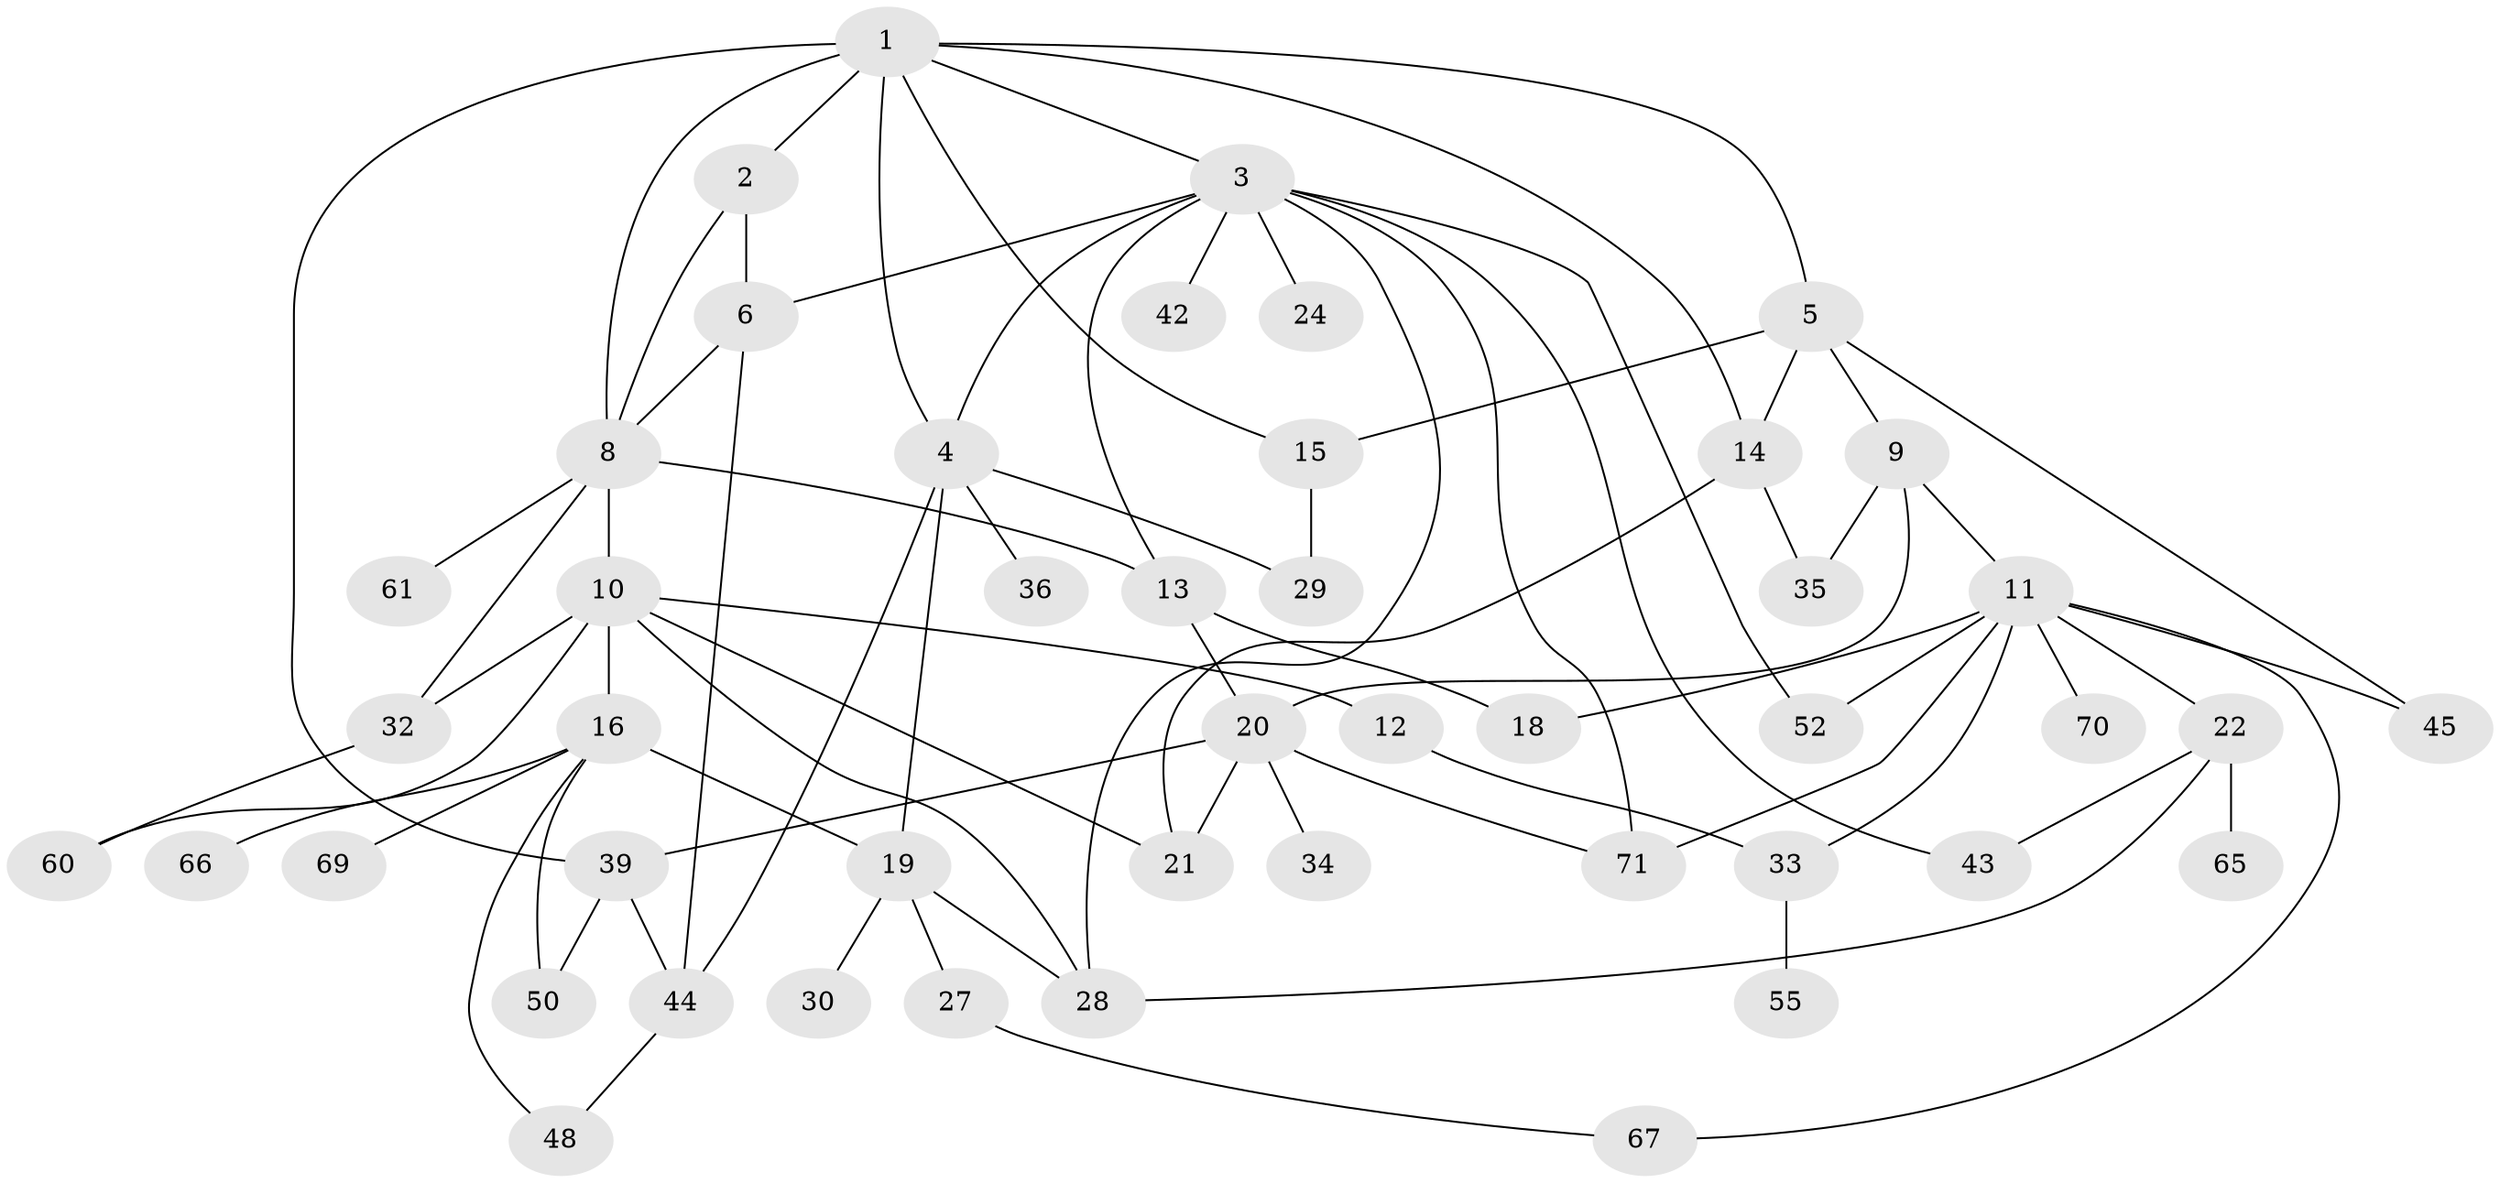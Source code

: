 // Generated by graph-tools (version 1.1) at 2025/23/03/03/25 07:23:32]
// undirected, 47 vertices, 77 edges
graph export_dot {
graph [start="1"]
  node [color=gray90,style=filled];
  1;
  2 [super="+54"];
  3 [super="+7"];
  4 [super="+23"];
  5 [super="+26"];
  6 [super="+51"];
  8 [super="+17"];
  9 [super="+31"];
  10 [super="+41"];
  11 [super="+53"];
  12;
  13 [super="+46"];
  14 [super="+49"];
  15 [super="+59"];
  16 [super="+64"];
  18;
  19 [super="+25"];
  20 [super="+38"];
  21;
  22 [super="+40"];
  24;
  27 [super="+56"];
  28 [super="+58"];
  29 [super="+63"];
  30;
  32 [super="+68"];
  33;
  34 [super="+37"];
  35 [super="+57"];
  36;
  39 [super="+47"];
  42;
  43 [super="+62"];
  44;
  45;
  48;
  50;
  52;
  55;
  60;
  61;
  65;
  66;
  67;
  69;
  70;
  71;
  1 -- 2;
  1 -- 3;
  1 -- 4;
  1 -- 5;
  1 -- 8;
  1 -- 15;
  1 -- 39;
  1 -- 14;
  2 -- 8;
  2 -- 6;
  3 -- 6;
  3 -- 71;
  3 -- 52;
  3 -- 24;
  3 -- 42;
  3 -- 43;
  3 -- 13;
  3 -- 4;
  3 -- 28;
  4 -- 29;
  4 -- 36;
  4 -- 44;
  4 -- 19;
  5 -- 9;
  5 -- 14;
  5 -- 15;
  5 -- 45;
  6 -- 8;
  6 -- 44;
  8 -- 10;
  8 -- 32;
  8 -- 61;
  8 -- 13;
  9 -- 11;
  9 -- 35;
  9 -- 20;
  10 -- 12 [weight=2];
  10 -- 16;
  10 -- 60;
  10 -- 21;
  10 -- 32;
  10 -- 28;
  11 -- 18;
  11 -- 22;
  11 -- 70;
  11 -- 67;
  11 -- 33;
  11 -- 52;
  11 -- 45;
  11 -- 71;
  12 -- 33;
  13 -- 20;
  13 -- 18;
  14 -- 21;
  14 -- 35;
  15 -- 29;
  16 -- 19 [weight=2];
  16 -- 48;
  16 -- 50;
  16 -- 66;
  16 -- 69;
  19 -- 27;
  19 -- 28;
  19 -- 30;
  20 -- 21;
  20 -- 34;
  20 -- 71;
  20 -- 39;
  22 -- 28;
  22 -- 65;
  22 -- 43;
  27 -- 67;
  32 -- 60;
  33 -- 55;
  39 -- 50;
  39 -- 44;
  44 -- 48;
}
